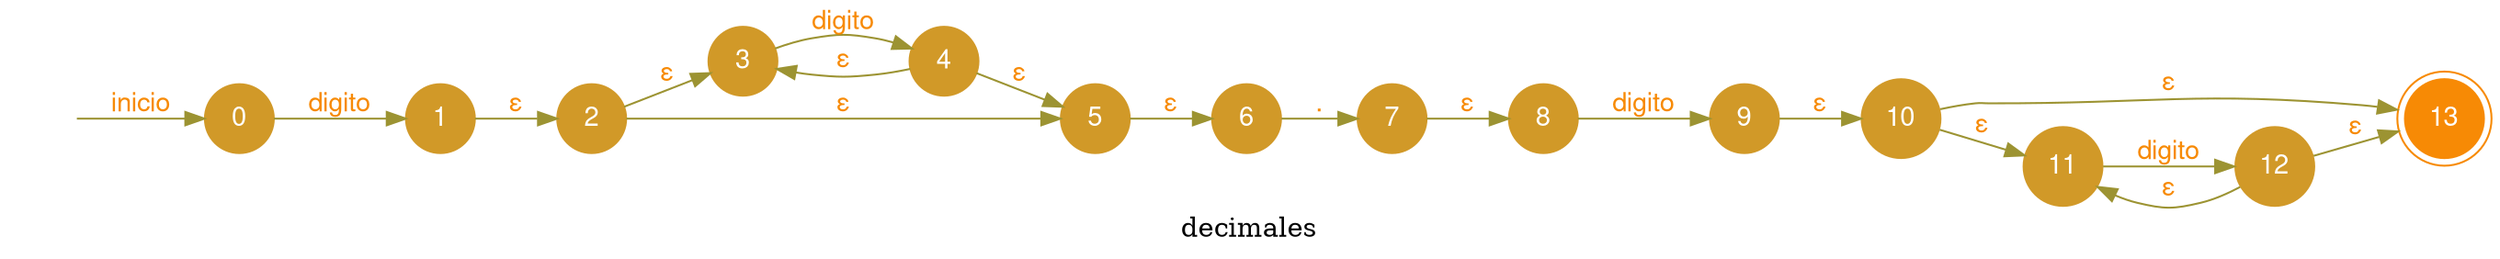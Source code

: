 digraph finite_state_machine{
	rankdir=LR;
	label="decimales";
	node[fontname="Helvetica,Arial,sans-serif"];
	edge[fontname="Helvetica,Arial,sans-serif" color="#9c9332"];
	node[shape = doublecircle, color = "#f78a05" fillcolor="#f78a05" style =filled fontcolor=white]; 13;
	node [shape = circle, color = "#d19928" fillcolor="#d19928" style =filled fontcolor=white];
	flechainicio[style=invis fontsize="0"];

	flechainicio->0[label="inicio" fontcolor="#f78a05"];

	0 -> 1 [label="digito" fontcolor="#f78a05"];
	1 -> 2 [label="ε" fontcolor="#f78a05"];
	2 -> 3 [label="ε" fontcolor="#f78a05"];
	2 -> 5 [label="ε" fontcolor="#f78a05"];
	3 -> 4 [label="digito" fontcolor="#f78a05"];
	4 -> 3 [label="ε" fontcolor="#f78a05"];
	4 -> 5 [label="ε" fontcolor="#f78a05"];
	5 -> 6 [label="ε" fontcolor="#f78a05"];
	6 -> 7 [label="." fontcolor="#f78a05"];
	7 -> 8 [label="ε" fontcolor="#f78a05"];
	8 -> 9 [label="digito" fontcolor="#f78a05"];
	9 -> 10 [label="ε" fontcolor="#f78a05"];
	10 -> 11 [label="ε" fontcolor="#f78a05"];
	10 -> 13 [label="ε" fontcolor="#f78a05"];
	11 -> 12 [label="digito" fontcolor="#f78a05"];
	12 -> 11 [label="ε" fontcolor="#f78a05"];
	12 -> 13 [label="ε" fontcolor="#f78a05"];

}